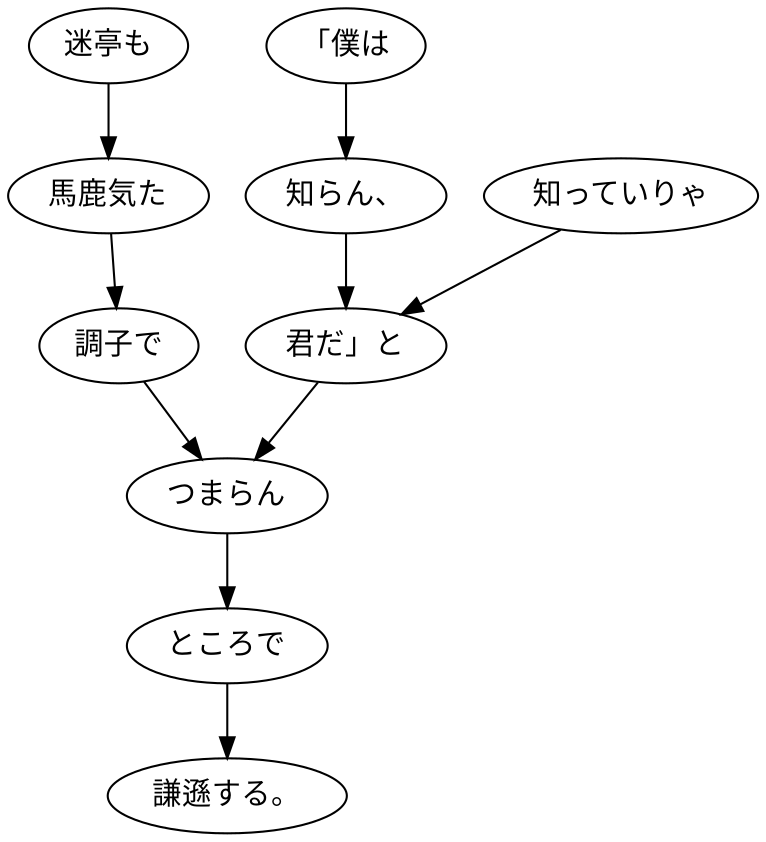 digraph graph1632 {
	node0 [label="迷亭も"];
	node1 [label="馬鹿気た"];
	node2 [label="調子で"];
	node3 [label="「僕は"];
	node4 [label="知らん、"];
	node5 [label="知っていりゃ"];
	node6 [label="君だ」と"];
	node7 [label="つまらん"];
	node8 [label="ところで"];
	node9 [label="謙遜する。"];
	node0 -> node1;
	node1 -> node2;
	node2 -> node7;
	node3 -> node4;
	node4 -> node6;
	node5 -> node6;
	node6 -> node7;
	node7 -> node8;
	node8 -> node9;
}
